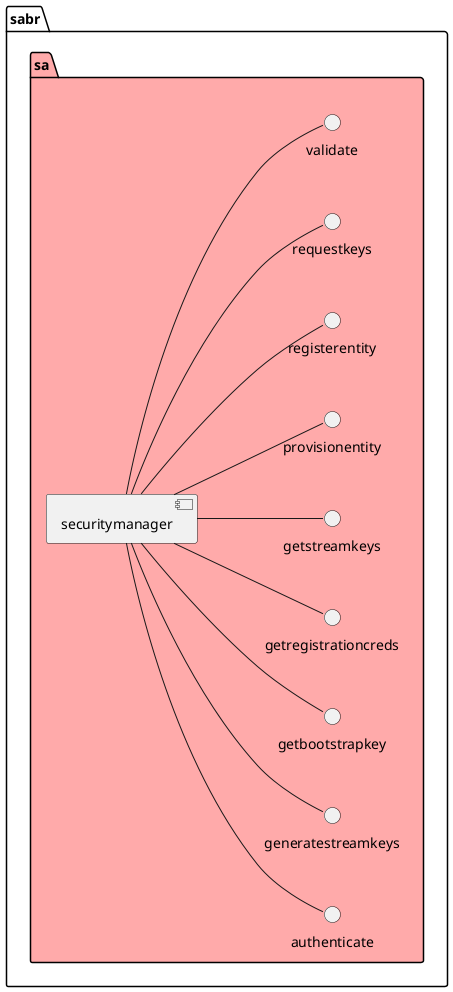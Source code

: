 @startuml
left to right direction


    package "sabr" as sabr {
package "sa" as sabrsa #ffaaaa {
 component "securitymanager" as sabrsasecuritymanager
 interface "authenticate" as sabrsasecuritymanagerauthenticate
sabrsasecuritymanager -- sabrsasecuritymanagerauthenticate
}
}


    package "sabr" as sabr {
package "sa" as sabrsa #ffaaaa {
 component "securitymanager" as sabrsasecuritymanager
 interface "generatestreamkeys" as sabrsasecuritymanagergeneratestreamkeys
sabrsasecuritymanager -- sabrsasecuritymanagergeneratestreamkeys
}
}


    package "sabr" as sabr {
package "sa" as sabrsa #ffaaaa {
 component "securitymanager" as sabrsasecuritymanager
 interface "getbootstrapkey" as sabrsasecuritymanagergetbootstrapkey
sabrsasecuritymanager -- sabrsasecuritymanagergetbootstrapkey
}
}


    package "sabr" as sabr {
package "sa" as sabrsa #ffaaaa {
 component "securitymanager" as sabrsasecuritymanager
 interface "getregistrationcreds" as sabrsasecuritymanagergetregistrationcreds
sabrsasecuritymanager -- sabrsasecuritymanagergetregistrationcreds
}
}


    package "sabr" as sabr {
package "sa" as sabrsa #ffaaaa {
 component "securitymanager" as sabrsasecuritymanager
 interface "getstreamkeys" as sabrsasecuritymanagergetstreamkeys
sabrsasecuritymanager -- sabrsasecuritymanagergetstreamkeys
}
}


    package "sabr" as sabr {
package "sa" as sabrsa #ffaaaa {
 component "securitymanager" as sabrsasecuritymanager
 interface "provisionentity" as sabrsasecuritymanagerprovisionentity
sabrsasecuritymanager -- sabrsasecuritymanagerprovisionentity
}
}


    package "sabr" as sabr {
package "sa" as sabrsa #ffaaaa {
 component "securitymanager" as sabrsasecuritymanager
 interface "registerentity" as sabrsasecuritymanagerregisterentity
sabrsasecuritymanager -- sabrsasecuritymanagerregisterentity
}
}


    package "sabr" as sabr {
package "sa" as sabrsa #ffaaaa {
 component "securitymanager" as sabrsasecuritymanager
 interface "requestkeys" as sabrsasecuritymanagerrequestkeys
sabrsasecuritymanager -- sabrsasecuritymanagerrequestkeys
}
}


    package "sabr" as sabr {
package "sa" as sabrsa #ffaaaa {
 component "securitymanager" as sabrsasecuritymanager
 interface "validate" as sabrsasecuritymanagervalidate
sabrsasecuritymanager -- sabrsasecuritymanagervalidate
}
}

















@enduml
